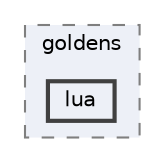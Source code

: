 digraph "flatbuffers/goldens/lua"
{
 // LATEX_PDF_SIZE
  bgcolor="transparent";
  edge [fontname=Helvetica,fontsize=10,labelfontname=Helvetica,labelfontsize=10];
  node [fontname=Helvetica,fontsize=10,shape=box,height=0.2,width=0.4];
  compound=true
  subgraph clusterdir_5f6317b9f664bc8c93949d780da8f012 {
    graph [ bgcolor="#edf0f7", pencolor="grey50", label="goldens", fontname=Helvetica,fontsize=10 style="filled,dashed", URL="dir_5f6317b9f664bc8c93949d780da8f012.html",tooltip=""]
  dir_ea338b259f99377812e2beccaa705704 [label="lua", fillcolor="#edf0f7", color="grey25", style="filled,bold", URL="dir_ea338b259f99377812e2beccaa705704.html",tooltip=""];
  }
}
